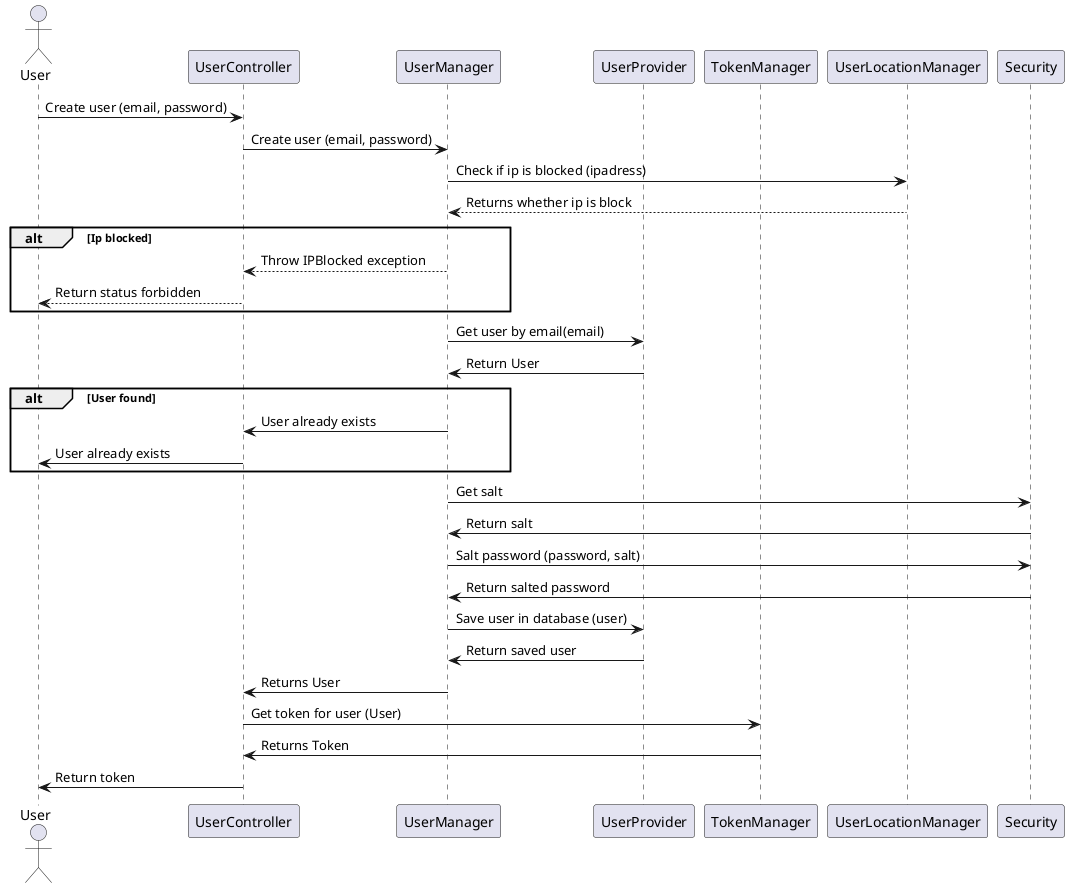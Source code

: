 @startuml Create User SD


actor User
participant UserController
participant UserManager
participant UserProvider
participant TokenManager
participant UserLocationManager
participant Security



User->UserController: Create user (email, password)
UserController->UserManager: Create user (email, password)
UserManager->UserLocationManager: Check if ip is blocked (ipadress)
UserLocationManager-->UserManager: Returns whether ip is block

alt Ip blocked
UserManager-->UserController: Throw IPBlocked exception
UserController-->User: Return status forbidden
end

UserManager->UserProvider: Get user by email(email)
UserProvider->UserManager: Return User

alt User found

UserManager->UserController: User already exists
UserController->User: User already exists

end


UserManager->Security: Get salt
Security->UserManager: Return salt

UserManager->Security: Salt password (password, salt)
Security->UserManager: Return salted password

UserManager->UserProvider: Save user in database (user)
UserProvider->UserManager: Return saved user


UserManager->UserController: Returns User
UserController->TokenManager: Get token for user (User)
TokenManager->UserController: Returns Token

UserController->User: Return token

@enduml